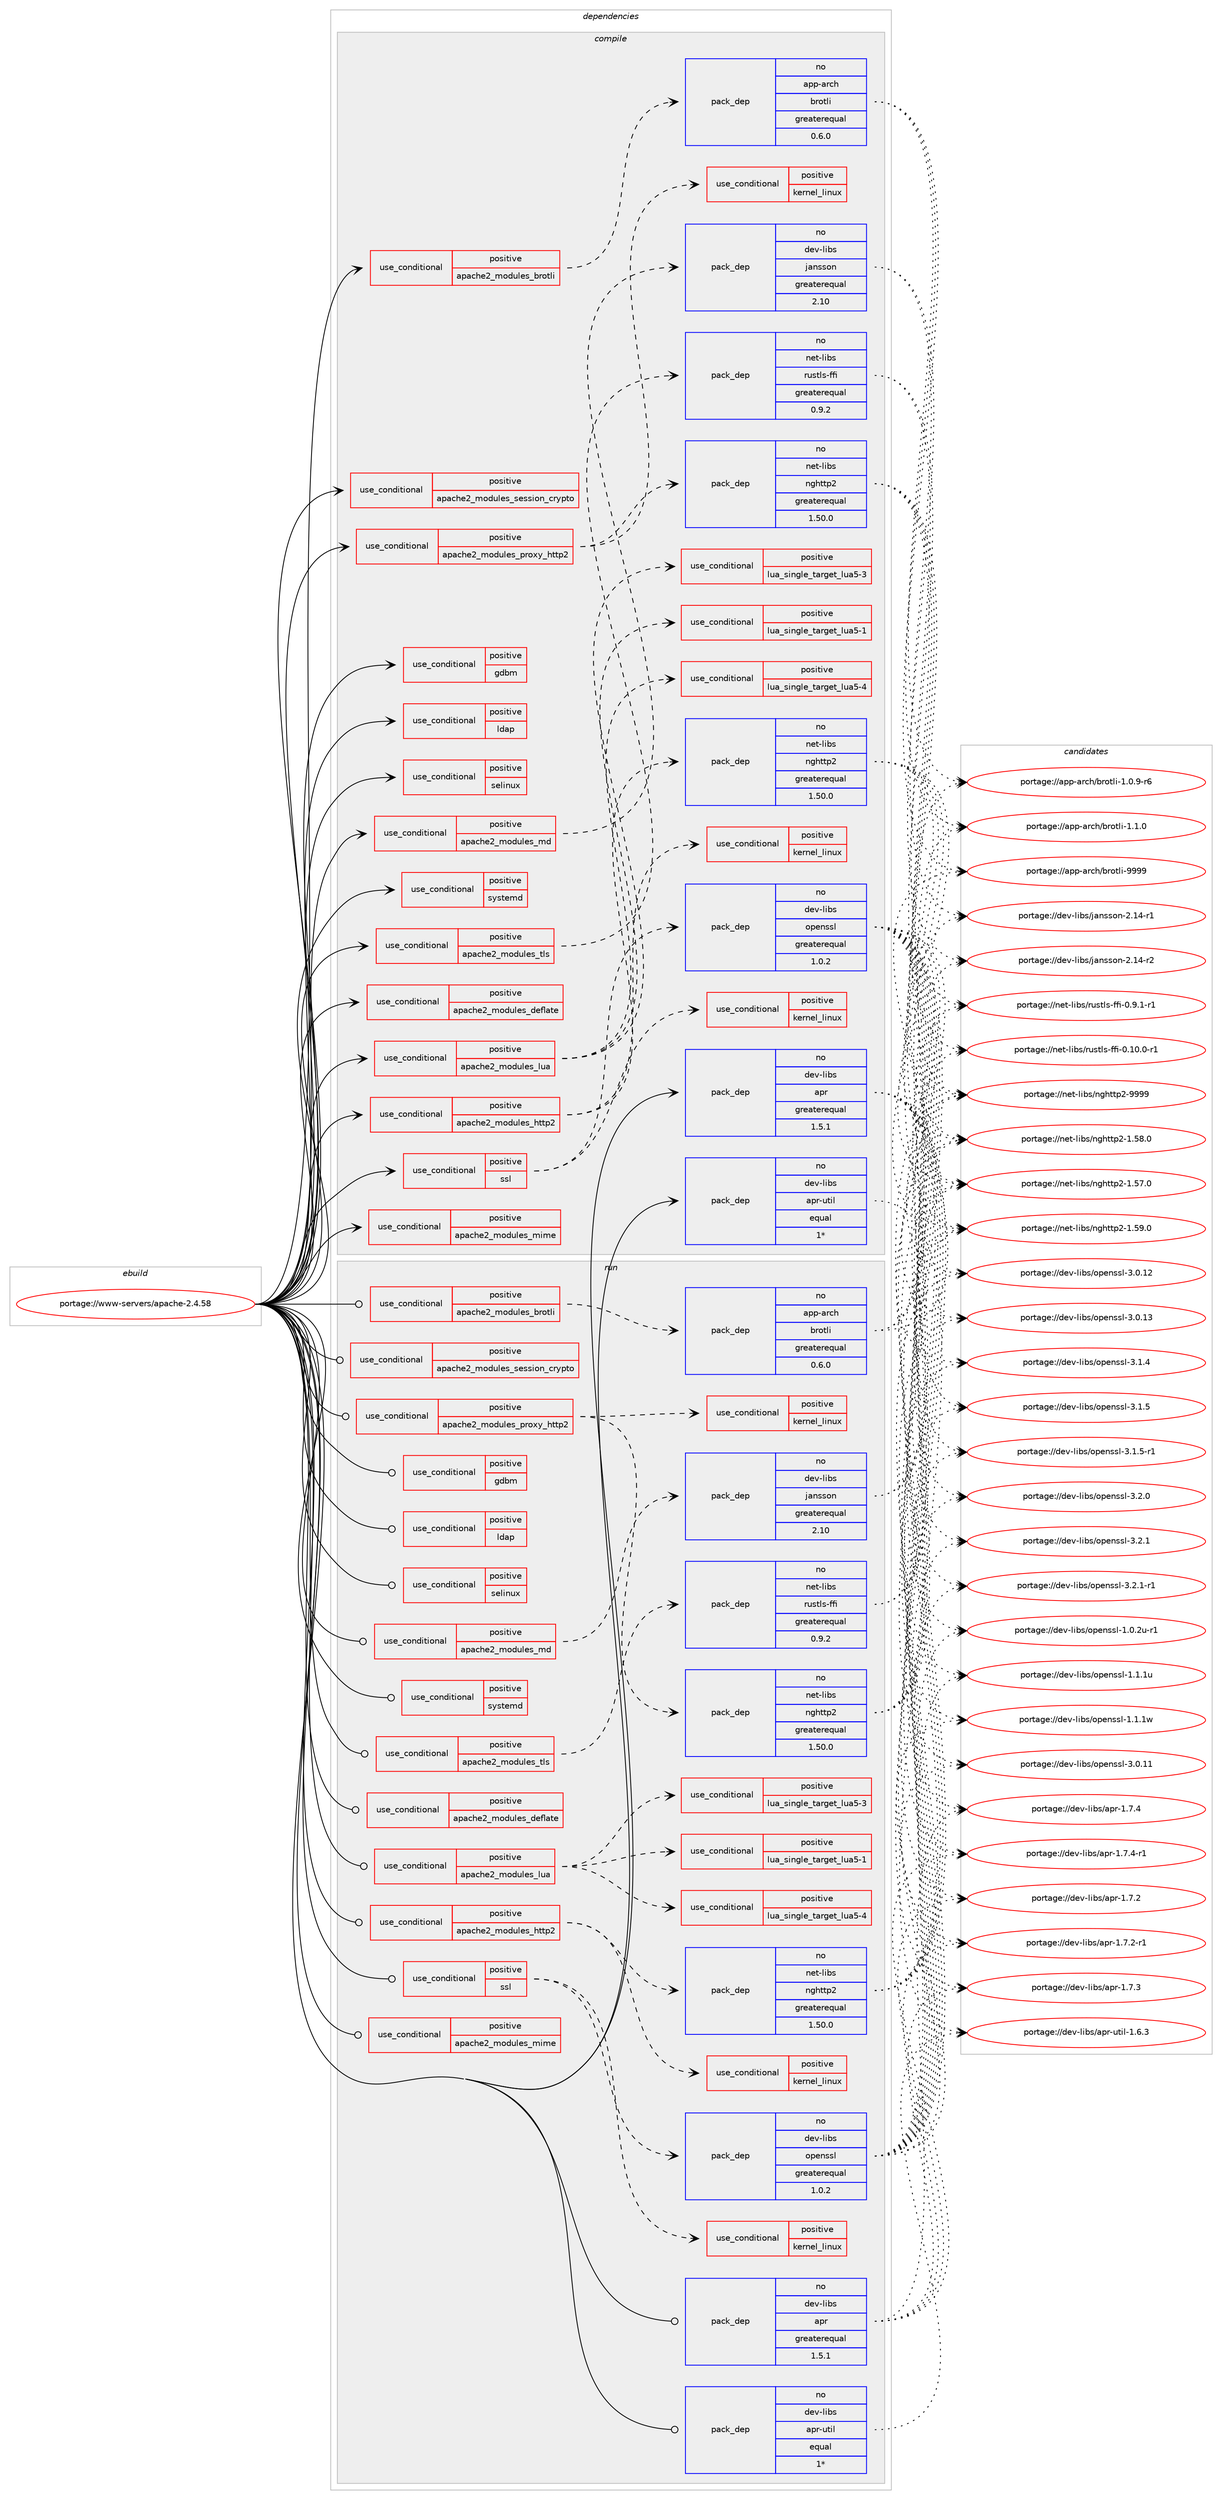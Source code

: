 digraph prolog {

# *************
# Graph options
# *************

newrank=true;
concentrate=true;
compound=true;
graph [rankdir=LR,fontname=Helvetica,fontsize=10,ranksep=1.5];#, ranksep=2.5, nodesep=0.2];
edge  [arrowhead=vee];
node  [fontname=Helvetica,fontsize=10];

# **********
# The ebuild
# **********

subgraph cluster_leftcol {
color=gray;
rank=same;
label=<<i>ebuild</i>>;
id [label="portage://www-servers/apache-2.4.58", color=red, width=4, href="../www-servers/apache-2.4.58.svg"];
}

# ****************
# The dependencies
# ****************

subgraph cluster_midcol {
color=gray;
label=<<i>dependencies</i>>;
subgraph cluster_compile {
fillcolor="#eeeeee";
style=filled;
label=<<i>compile</i>>;
subgraph cond16086 {
dependency24233 [label=<<TABLE BORDER="0" CELLBORDER="1" CELLSPACING="0" CELLPADDING="4"><TR><TD ROWSPAN="3" CELLPADDING="10">use_conditional</TD></TR><TR><TD>positive</TD></TR><TR><TD>apache2_modules_brotli</TD></TR></TABLE>>, shape=none, color=red];
subgraph pack7857 {
dependency24234 [label=<<TABLE BORDER="0" CELLBORDER="1" CELLSPACING="0" CELLPADDING="4" WIDTH="220"><TR><TD ROWSPAN="6" CELLPADDING="30">pack_dep</TD></TR><TR><TD WIDTH="110">no</TD></TR><TR><TD>app-arch</TD></TR><TR><TD>brotli</TD></TR><TR><TD>greaterequal</TD></TR><TR><TD>0.6.0</TD></TR></TABLE>>, shape=none, color=blue];
}
dependency24233:e -> dependency24234:w [weight=20,style="dashed",arrowhead="vee"];
}
id:e -> dependency24233:w [weight=20,style="solid",arrowhead="vee"];
subgraph cond16087 {
dependency24235 [label=<<TABLE BORDER="0" CELLBORDER="1" CELLSPACING="0" CELLPADDING="4"><TR><TD ROWSPAN="3" CELLPADDING="10">use_conditional</TD></TR><TR><TD>positive</TD></TR><TR><TD>apache2_modules_deflate</TD></TR></TABLE>>, shape=none, color=red];
# *** BEGIN UNKNOWN DEPENDENCY TYPE (TODO) ***
# dependency24235 -> package_dependency(portage://www-servers/apache-2.4.58,install,no,sys-libs,zlib,none,[,,],[],[])
# *** END UNKNOWN DEPENDENCY TYPE (TODO) ***

}
id:e -> dependency24235:w [weight=20,style="solid",arrowhead="vee"];
subgraph cond16088 {
dependency24236 [label=<<TABLE BORDER="0" CELLBORDER="1" CELLSPACING="0" CELLPADDING="4"><TR><TD ROWSPAN="3" CELLPADDING="10">use_conditional</TD></TR><TR><TD>positive</TD></TR><TR><TD>apache2_modules_http2</TD></TR></TABLE>>, shape=none, color=red];
subgraph pack7858 {
dependency24237 [label=<<TABLE BORDER="0" CELLBORDER="1" CELLSPACING="0" CELLPADDING="4" WIDTH="220"><TR><TD ROWSPAN="6" CELLPADDING="30">pack_dep</TD></TR><TR><TD WIDTH="110">no</TD></TR><TR><TD>net-libs</TD></TR><TR><TD>nghttp2</TD></TR><TR><TD>greaterequal</TD></TR><TR><TD>1.50.0</TD></TR></TABLE>>, shape=none, color=blue];
}
dependency24236:e -> dependency24237:w [weight=20,style="dashed",arrowhead="vee"];
subgraph cond16089 {
dependency24238 [label=<<TABLE BORDER="0" CELLBORDER="1" CELLSPACING="0" CELLPADDING="4"><TR><TD ROWSPAN="3" CELLPADDING="10">use_conditional</TD></TR><TR><TD>positive</TD></TR><TR><TD>kernel_linux</TD></TR></TABLE>>, shape=none, color=red];
# *** BEGIN UNKNOWN DEPENDENCY TYPE (TODO) ***
# dependency24238 -> package_dependency(portage://www-servers/apache-2.4.58,install,no,sys-apps,util-linux,none,[,,],[],[])
# *** END UNKNOWN DEPENDENCY TYPE (TODO) ***

}
dependency24236:e -> dependency24238:w [weight=20,style="dashed",arrowhead="vee"];
}
id:e -> dependency24236:w [weight=20,style="solid",arrowhead="vee"];
subgraph cond16090 {
dependency24239 [label=<<TABLE BORDER="0" CELLBORDER="1" CELLSPACING="0" CELLPADDING="4"><TR><TD ROWSPAN="3" CELLPADDING="10">use_conditional</TD></TR><TR><TD>positive</TD></TR><TR><TD>apache2_modules_lua</TD></TR></TABLE>>, shape=none, color=red];
subgraph cond16091 {
dependency24240 [label=<<TABLE BORDER="0" CELLBORDER="1" CELLSPACING="0" CELLPADDING="4"><TR><TD ROWSPAN="3" CELLPADDING="10">use_conditional</TD></TR><TR><TD>positive</TD></TR><TR><TD>lua_single_target_lua5-1</TD></TR></TABLE>>, shape=none, color=red];
# *** BEGIN UNKNOWN DEPENDENCY TYPE (TODO) ***
# dependency24240 -> package_dependency(portage://www-servers/apache-2.4.58,install,no,dev-lang,lua,none,[,,],[slot(5.1)],[])
# *** END UNKNOWN DEPENDENCY TYPE (TODO) ***

}
dependency24239:e -> dependency24240:w [weight=20,style="dashed",arrowhead="vee"];
subgraph cond16092 {
dependency24241 [label=<<TABLE BORDER="0" CELLBORDER="1" CELLSPACING="0" CELLPADDING="4"><TR><TD ROWSPAN="3" CELLPADDING="10">use_conditional</TD></TR><TR><TD>positive</TD></TR><TR><TD>lua_single_target_lua5-3</TD></TR></TABLE>>, shape=none, color=red];
# *** BEGIN UNKNOWN DEPENDENCY TYPE (TODO) ***
# dependency24241 -> package_dependency(portage://www-servers/apache-2.4.58,install,no,dev-lang,lua,none,[,,],[slot(5.3)],[])
# *** END UNKNOWN DEPENDENCY TYPE (TODO) ***

}
dependency24239:e -> dependency24241:w [weight=20,style="dashed",arrowhead="vee"];
subgraph cond16093 {
dependency24242 [label=<<TABLE BORDER="0" CELLBORDER="1" CELLSPACING="0" CELLPADDING="4"><TR><TD ROWSPAN="3" CELLPADDING="10">use_conditional</TD></TR><TR><TD>positive</TD></TR><TR><TD>lua_single_target_lua5-4</TD></TR></TABLE>>, shape=none, color=red];
# *** BEGIN UNKNOWN DEPENDENCY TYPE (TODO) ***
# dependency24242 -> package_dependency(portage://www-servers/apache-2.4.58,install,no,dev-lang,lua,none,[,,],[slot(5.4)],[])
# *** END UNKNOWN DEPENDENCY TYPE (TODO) ***

}
dependency24239:e -> dependency24242:w [weight=20,style="dashed",arrowhead="vee"];
}
id:e -> dependency24239:w [weight=20,style="solid",arrowhead="vee"];
subgraph cond16094 {
dependency24243 [label=<<TABLE BORDER="0" CELLBORDER="1" CELLSPACING="0" CELLPADDING="4"><TR><TD ROWSPAN="3" CELLPADDING="10">use_conditional</TD></TR><TR><TD>positive</TD></TR><TR><TD>apache2_modules_md</TD></TR></TABLE>>, shape=none, color=red];
subgraph pack7859 {
dependency24244 [label=<<TABLE BORDER="0" CELLBORDER="1" CELLSPACING="0" CELLPADDING="4" WIDTH="220"><TR><TD ROWSPAN="6" CELLPADDING="30">pack_dep</TD></TR><TR><TD WIDTH="110">no</TD></TR><TR><TD>dev-libs</TD></TR><TR><TD>jansson</TD></TR><TR><TD>greaterequal</TD></TR><TR><TD>2.10</TD></TR></TABLE>>, shape=none, color=blue];
}
dependency24243:e -> dependency24244:w [weight=20,style="dashed",arrowhead="vee"];
}
id:e -> dependency24243:w [weight=20,style="solid",arrowhead="vee"];
subgraph cond16095 {
dependency24245 [label=<<TABLE BORDER="0" CELLBORDER="1" CELLSPACING="0" CELLPADDING="4"><TR><TD ROWSPAN="3" CELLPADDING="10">use_conditional</TD></TR><TR><TD>positive</TD></TR><TR><TD>apache2_modules_mime</TD></TR></TABLE>>, shape=none, color=red];
# *** BEGIN UNKNOWN DEPENDENCY TYPE (TODO) ***
# dependency24245 -> package_dependency(portage://www-servers/apache-2.4.58,install,no,app-misc,mime-types,none,[,,],[],[])
# *** END UNKNOWN DEPENDENCY TYPE (TODO) ***

}
id:e -> dependency24245:w [weight=20,style="solid",arrowhead="vee"];
subgraph cond16096 {
dependency24246 [label=<<TABLE BORDER="0" CELLBORDER="1" CELLSPACING="0" CELLPADDING="4"><TR><TD ROWSPAN="3" CELLPADDING="10">use_conditional</TD></TR><TR><TD>positive</TD></TR><TR><TD>apache2_modules_proxy_http2</TD></TR></TABLE>>, shape=none, color=red];
subgraph pack7860 {
dependency24247 [label=<<TABLE BORDER="0" CELLBORDER="1" CELLSPACING="0" CELLPADDING="4" WIDTH="220"><TR><TD ROWSPAN="6" CELLPADDING="30">pack_dep</TD></TR><TR><TD WIDTH="110">no</TD></TR><TR><TD>net-libs</TD></TR><TR><TD>nghttp2</TD></TR><TR><TD>greaterequal</TD></TR><TR><TD>1.50.0</TD></TR></TABLE>>, shape=none, color=blue];
}
dependency24246:e -> dependency24247:w [weight=20,style="dashed",arrowhead="vee"];
subgraph cond16097 {
dependency24248 [label=<<TABLE BORDER="0" CELLBORDER="1" CELLSPACING="0" CELLPADDING="4"><TR><TD ROWSPAN="3" CELLPADDING="10">use_conditional</TD></TR><TR><TD>positive</TD></TR><TR><TD>kernel_linux</TD></TR></TABLE>>, shape=none, color=red];
# *** BEGIN UNKNOWN DEPENDENCY TYPE (TODO) ***
# dependency24248 -> package_dependency(portage://www-servers/apache-2.4.58,install,no,sys-apps,util-linux,none,[,,],[],[])
# *** END UNKNOWN DEPENDENCY TYPE (TODO) ***

}
dependency24246:e -> dependency24248:w [weight=20,style="dashed",arrowhead="vee"];
}
id:e -> dependency24246:w [weight=20,style="solid",arrowhead="vee"];
subgraph cond16098 {
dependency24249 [label=<<TABLE BORDER="0" CELLBORDER="1" CELLSPACING="0" CELLPADDING="4"><TR><TD ROWSPAN="3" CELLPADDING="10">use_conditional</TD></TR><TR><TD>positive</TD></TR><TR><TD>apache2_modules_session_crypto</TD></TR></TABLE>>, shape=none, color=red];
# *** BEGIN UNKNOWN DEPENDENCY TYPE (TODO) ***
# dependency24249 -> package_dependency(portage://www-servers/apache-2.4.58,install,no,dev-libs,apr-util,none,[,,],[],[use(enable(openssl),none)])
# *** END UNKNOWN DEPENDENCY TYPE (TODO) ***

}
id:e -> dependency24249:w [weight=20,style="solid",arrowhead="vee"];
subgraph cond16099 {
dependency24250 [label=<<TABLE BORDER="0" CELLBORDER="1" CELLSPACING="0" CELLPADDING="4"><TR><TD ROWSPAN="3" CELLPADDING="10">use_conditional</TD></TR><TR><TD>positive</TD></TR><TR><TD>apache2_modules_tls</TD></TR></TABLE>>, shape=none, color=red];
subgraph pack7861 {
dependency24251 [label=<<TABLE BORDER="0" CELLBORDER="1" CELLSPACING="0" CELLPADDING="4" WIDTH="220"><TR><TD ROWSPAN="6" CELLPADDING="30">pack_dep</TD></TR><TR><TD WIDTH="110">no</TD></TR><TR><TD>net-libs</TD></TR><TR><TD>rustls-ffi</TD></TR><TR><TD>greaterequal</TD></TR><TR><TD>0.9.2</TD></TR></TABLE>>, shape=none, color=blue];
}
dependency24250:e -> dependency24251:w [weight=20,style="dashed",arrowhead="vee"];
}
id:e -> dependency24250:w [weight=20,style="solid",arrowhead="vee"];
subgraph cond16100 {
dependency24252 [label=<<TABLE BORDER="0" CELLBORDER="1" CELLSPACING="0" CELLPADDING="4"><TR><TD ROWSPAN="3" CELLPADDING="10">use_conditional</TD></TR><TR><TD>positive</TD></TR><TR><TD>gdbm</TD></TR></TABLE>>, shape=none, color=red];
# *** BEGIN UNKNOWN DEPENDENCY TYPE (TODO) ***
# dependency24252 -> package_dependency(portage://www-servers/apache-2.4.58,install,no,sys-libs,gdbm,none,[,,],any_same_slot,[])
# *** END UNKNOWN DEPENDENCY TYPE (TODO) ***

}
id:e -> dependency24252:w [weight=20,style="solid",arrowhead="vee"];
subgraph cond16101 {
dependency24253 [label=<<TABLE BORDER="0" CELLBORDER="1" CELLSPACING="0" CELLPADDING="4"><TR><TD ROWSPAN="3" CELLPADDING="10">use_conditional</TD></TR><TR><TD>positive</TD></TR><TR><TD>ldap</TD></TR></TABLE>>, shape=none, color=red];
# *** BEGIN UNKNOWN DEPENDENCY TYPE (TODO) ***
# dependency24253 -> package_dependency(portage://www-servers/apache-2.4.58,install,no,net-nds,openldap,none,[,,],any_same_slot,[])
# *** END UNKNOWN DEPENDENCY TYPE (TODO) ***

}
id:e -> dependency24253:w [weight=20,style="solid",arrowhead="vee"];
subgraph cond16102 {
dependency24254 [label=<<TABLE BORDER="0" CELLBORDER="1" CELLSPACING="0" CELLPADDING="4"><TR><TD ROWSPAN="3" CELLPADDING="10">use_conditional</TD></TR><TR><TD>positive</TD></TR><TR><TD>selinux</TD></TR></TABLE>>, shape=none, color=red];
# *** BEGIN UNKNOWN DEPENDENCY TYPE (TODO) ***
# dependency24254 -> package_dependency(portage://www-servers/apache-2.4.58,install,no,sec-policy,selinux-apache,none,[,,],[],[])
# *** END UNKNOWN DEPENDENCY TYPE (TODO) ***

}
id:e -> dependency24254:w [weight=20,style="solid",arrowhead="vee"];
subgraph cond16103 {
dependency24255 [label=<<TABLE BORDER="0" CELLBORDER="1" CELLSPACING="0" CELLPADDING="4"><TR><TD ROWSPAN="3" CELLPADDING="10">use_conditional</TD></TR><TR><TD>positive</TD></TR><TR><TD>ssl</TD></TR></TABLE>>, shape=none, color=red];
subgraph pack7862 {
dependency24256 [label=<<TABLE BORDER="0" CELLBORDER="1" CELLSPACING="0" CELLPADDING="4" WIDTH="220"><TR><TD ROWSPAN="6" CELLPADDING="30">pack_dep</TD></TR><TR><TD WIDTH="110">no</TD></TR><TR><TD>dev-libs</TD></TR><TR><TD>openssl</TD></TR><TR><TD>greaterequal</TD></TR><TR><TD>1.0.2</TD></TR></TABLE>>, shape=none, color=blue];
}
dependency24255:e -> dependency24256:w [weight=20,style="dashed",arrowhead="vee"];
subgraph cond16104 {
dependency24257 [label=<<TABLE BORDER="0" CELLBORDER="1" CELLSPACING="0" CELLPADDING="4"><TR><TD ROWSPAN="3" CELLPADDING="10">use_conditional</TD></TR><TR><TD>positive</TD></TR><TR><TD>kernel_linux</TD></TR></TABLE>>, shape=none, color=red];
# *** BEGIN UNKNOWN DEPENDENCY TYPE (TODO) ***
# dependency24257 -> package_dependency(portage://www-servers/apache-2.4.58,install,no,sys-apps,util-linux,none,[,,],[],[])
# *** END UNKNOWN DEPENDENCY TYPE (TODO) ***

}
dependency24255:e -> dependency24257:w [weight=20,style="dashed",arrowhead="vee"];
}
id:e -> dependency24255:w [weight=20,style="solid",arrowhead="vee"];
subgraph cond16105 {
dependency24258 [label=<<TABLE BORDER="0" CELLBORDER="1" CELLSPACING="0" CELLPADDING="4"><TR><TD ROWSPAN="3" CELLPADDING="10">use_conditional</TD></TR><TR><TD>positive</TD></TR><TR><TD>systemd</TD></TR></TABLE>>, shape=none, color=red];
# *** BEGIN UNKNOWN DEPENDENCY TYPE (TODO) ***
# dependency24258 -> package_dependency(portage://www-servers/apache-2.4.58,install,no,sys-apps,systemd,none,[,,],[],[])
# *** END UNKNOWN DEPENDENCY TYPE (TODO) ***

}
id:e -> dependency24258:w [weight=20,style="solid",arrowhead="vee"];
# *** BEGIN UNKNOWN DEPENDENCY TYPE (TODO) ***
# id -> package_dependency(portage://www-servers/apache-2.4.58,install,no,acct-group,apache,none,[,,],[],[])
# *** END UNKNOWN DEPENDENCY TYPE (TODO) ***

# *** BEGIN UNKNOWN DEPENDENCY TYPE (TODO) ***
# id -> package_dependency(portage://www-servers/apache-2.4.58,install,no,acct-user,apache,none,[,,],[],[])
# *** END UNKNOWN DEPENDENCY TYPE (TODO) ***

# *** BEGIN UNKNOWN DEPENDENCY TYPE (TODO) ***
# id -> package_dependency(portage://www-servers/apache-2.4.58,install,no,dev-lang,perl,none,[,,],[],[])
# *** END UNKNOWN DEPENDENCY TYPE (TODO) ***

subgraph pack7863 {
dependency24259 [label=<<TABLE BORDER="0" CELLBORDER="1" CELLSPACING="0" CELLPADDING="4" WIDTH="220"><TR><TD ROWSPAN="6" CELLPADDING="30">pack_dep</TD></TR><TR><TD WIDTH="110">no</TD></TR><TR><TD>dev-libs</TD></TR><TR><TD>apr</TD></TR><TR><TD>greaterequal</TD></TR><TR><TD>1.5.1</TD></TR></TABLE>>, shape=none, color=blue];
}
id:e -> dependency24259:w [weight=20,style="solid",arrowhead="vee"];
subgraph pack7864 {
dependency24260 [label=<<TABLE BORDER="0" CELLBORDER="1" CELLSPACING="0" CELLPADDING="4" WIDTH="220"><TR><TD ROWSPAN="6" CELLPADDING="30">pack_dep</TD></TR><TR><TD WIDTH="110">no</TD></TR><TR><TD>dev-libs</TD></TR><TR><TD>apr-util</TD></TR><TR><TD>equal</TD></TR><TR><TD>1*</TD></TR></TABLE>>, shape=none, color=blue];
}
id:e -> dependency24260:w [weight=20,style="solid",arrowhead="vee"];
# *** BEGIN UNKNOWN DEPENDENCY TYPE (TODO) ***
# id -> package_dependency(portage://www-servers/apache-2.4.58,install,no,dev-libs,libpcre2,none,[,,],[],[])
# *** END UNKNOWN DEPENDENCY TYPE (TODO) ***

# *** BEGIN UNKNOWN DEPENDENCY TYPE (TODO) ***
# id -> package_dependency(portage://www-servers/apache-2.4.58,install,no,virtual,libcrypt,none,[,,],any_same_slot,[])
# *** END UNKNOWN DEPENDENCY TYPE (TODO) ***

}
subgraph cluster_compileandrun {
fillcolor="#eeeeee";
style=filled;
label=<<i>compile and run</i>>;
}
subgraph cluster_run {
fillcolor="#eeeeee";
style=filled;
label=<<i>run</i>>;
subgraph cond16106 {
dependency24261 [label=<<TABLE BORDER="0" CELLBORDER="1" CELLSPACING="0" CELLPADDING="4"><TR><TD ROWSPAN="3" CELLPADDING="10">use_conditional</TD></TR><TR><TD>positive</TD></TR><TR><TD>apache2_modules_brotli</TD></TR></TABLE>>, shape=none, color=red];
subgraph pack7865 {
dependency24262 [label=<<TABLE BORDER="0" CELLBORDER="1" CELLSPACING="0" CELLPADDING="4" WIDTH="220"><TR><TD ROWSPAN="6" CELLPADDING="30">pack_dep</TD></TR><TR><TD WIDTH="110">no</TD></TR><TR><TD>app-arch</TD></TR><TR><TD>brotli</TD></TR><TR><TD>greaterequal</TD></TR><TR><TD>0.6.0</TD></TR></TABLE>>, shape=none, color=blue];
}
dependency24261:e -> dependency24262:w [weight=20,style="dashed",arrowhead="vee"];
}
id:e -> dependency24261:w [weight=20,style="solid",arrowhead="odot"];
subgraph cond16107 {
dependency24263 [label=<<TABLE BORDER="0" CELLBORDER="1" CELLSPACING="0" CELLPADDING="4"><TR><TD ROWSPAN="3" CELLPADDING="10">use_conditional</TD></TR><TR><TD>positive</TD></TR><TR><TD>apache2_modules_deflate</TD></TR></TABLE>>, shape=none, color=red];
# *** BEGIN UNKNOWN DEPENDENCY TYPE (TODO) ***
# dependency24263 -> package_dependency(portage://www-servers/apache-2.4.58,run,no,sys-libs,zlib,none,[,,],[],[])
# *** END UNKNOWN DEPENDENCY TYPE (TODO) ***

}
id:e -> dependency24263:w [weight=20,style="solid",arrowhead="odot"];
subgraph cond16108 {
dependency24264 [label=<<TABLE BORDER="0" CELLBORDER="1" CELLSPACING="0" CELLPADDING="4"><TR><TD ROWSPAN="3" CELLPADDING="10">use_conditional</TD></TR><TR><TD>positive</TD></TR><TR><TD>apache2_modules_http2</TD></TR></TABLE>>, shape=none, color=red];
subgraph pack7866 {
dependency24265 [label=<<TABLE BORDER="0" CELLBORDER="1" CELLSPACING="0" CELLPADDING="4" WIDTH="220"><TR><TD ROWSPAN="6" CELLPADDING="30">pack_dep</TD></TR><TR><TD WIDTH="110">no</TD></TR><TR><TD>net-libs</TD></TR><TR><TD>nghttp2</TD></TR><TR><TD>greaterequal</TD></TR><TR><TD>1.50.0</TD></TR></TABLE>>, shape=none, color=blue];
}
dependency24264:e -> dependency24265:w [weight=20,style="dashed",arrowhead="vee"];
subgraph cond16109 {
dependency24266 [label=<<TABLE BORDER="0" CELLBORDER="1" CELLSPACING="0" CELLPADDING="4"><TR><TD ROWSPAN="3" CELLPADDING="10">use_conditional</TD></TR><TR><TD>positive</TD></TR><TR><TD>kernel_linux</TD></TR></TABLE>>, shape=none, color=red];
# *** BEGIN UNKNOWN DEPENDENCY TYPE (TODO) ***
# dependency24266 -> package_dependency(portage://www-servers/apache-2.4.58,run,no,sys-apps,util-linux,none,[,,],[],[])
# *** END UNKNOWN DEPENDENCY TYPE (TODO) ***

}
dependency24264:e -> dependency24266:w [weight=20,style="dashed",arrowhead="vee"];
}
id:e -> dependency24264:w [weight=20,style="solid",arrowhead="odot"];
subgraph cond16110 {
dependency24267 [label=<<TABLE BORDER="0" CELLBORDER="1" CELLSPACING="0" CELLPADDING="4"><TR><TD ROWSPAN="3" CELLPADDING="10">use_conditional</TD></TR><TR><TD>positive</TD></TR><TR><TD>apache2_modules_lua</TD></TR></TABLE>>, shape=none, color=red];
subgraph cond16111 {
dependency24268 [label=<<TABLE BORDER="0" CELLBORDER="1" CELLSPACING="0" CELLPADDING="4"><TR><TD ROWSPAN="3" CELLPADDING="10">use_conditional</TD></TR><TR><TD>positive</TD></TR><TR><TD>lua_single_target_lua5-1</TD></TR></TABLE>>, shape=none, color=red];
# *** BEGIN UNKNOWN DEPENDENCY TYPE (TODO) ***
# dependency24268 -> package_dependency(portage://www-servers/apache-2.4.58,run,no,dev-lang,lua,none,[,,],[slot(5.1)],[])
# *** END UNKNOWN DEPENDENCY TYPE (TODO) ***

}
dependency24267:e -> dependency24268:w [weight=20,style="dashed",arrowhead="vee"];
subgraph cond16112 {
dependency24269 [label=<<TABLE BORDER="0" CELLBORDER="1" CELLSPACING="0" CELLPADDING="4"><TR><TD ROWSPAN="3" CELLPADDING="10">use_conditional</TD></TR><TR><TD>positive</TD></TR><TR><TD>lua_single_target_lua5-3</TD></TR></TABLE>>, shape=none, color=red];
# *** BEGIN UNKNOWN DEPENDENCY TYPE (TODO) ***
# dependency24269 -> package_dependency(portage://www-servers/apache-2.4.58,run,no,dev-lang,lua,none,[,,],[slot(5.3)],[])
# *** END UNKNOWN DEPENDENCY TYPE (TODO) ***

}
dependency24267:e -> dependency24269:w [weight=20,style="dashed",arrowhead="vee"];
subgraph cond16113 {
dependency24270 [label=<<TABLE BORDER="0" CELLBORDER="1" CELLSPACING="0" CELLPADDING="4"><TR><TD ROWSPAN="3" CELLPADDING="10">use_conditional</TD></TR><TR><TD>positive</TD></TR><TR><TD>lua_single_target_lua5-4</TD></TR></TABLE>>, shape=none, color=red];
# *** BEGIN UNKNOWN DEPENDENCY TYPE (TODO) ***
# dependency24270 -> package_dependency(portage://www-servers/apache-2.4.58,run,no,dev-lang,lua,none,[,,],[slot(5.4)],[])
# *** END UNKNOWN DEPENDENCY TYPE (TODO) ***

}
dependency24267:e -> dependency24270:w [weight=20,style="dashed",arrowhead="vee"];
}
id:e -> dependency24267:w [weight=20,style="solid",arrowhead="odot"];
subgraph cond16114 {
dependency24271 [label=<<TABLE BORDER="0" CELLBORDER="1" CELLSPACING="0" CELLPADDING="4"><TR><TD ROWSPAN="3" CELLPADDING="10">use_conditional</TD></TR><TR><TD>positive</TD></TR><TR><TD>apache2_modules_md</TD></TR></TABLE>>, shape=none, color=red];
subgraph pack7867 {
dependency24272 [label=<<TABLE BORDER="0" CELLBORDER="1" CELLSPACING="0" CELLPADDING="4" WIDTH="220"><TR><TD ROWSPAN="6" CELLPADDING="30">pack_dep</TD></TR><TR><TD WIDTH="110">no</TD></TR><TR><TD>dev-libs</TD></TR><TR><TD>jansson</TD></TR><TR><TD>greaterequal</TD></TR><TR><TD>2.10</TD></TR></TABLE>>, shape=none, color=blue];
}
dependency24271:e -> dependency24272:w [weight=20,style="dashed",arrowhead="vee"];
}
id:e -> dependency24271:w [weight=20,style="solid",arrowhead="odot"];
subgraph cond16115 {
dependency24273 [label=<<TABLE BORDER="0" CELLBORDER="1" CELLSPACING="0" CELLPADDING="4"><TR><TD ROWSPAN="3" CELLPADDING="10">use_conditional</TD></TR><TR><TD>positive</TD></TR><TR><TD>apache2_modules_mime</TD></TR></TABLE>>, shape=none, color=red];
# *** BEGIN UNKNOWN DEPENDENCY TYPE (TODO) ***
# dependency24273 -> package_dependency(portage://www-servers/apache-2.4.58,run,no,app-misc,mime-types,none,[,,],[],[])
# *** END UNKNOWN DEPENDENCY TYPE (TODO) ***

}
id:e -> dependency24273:w [weight=20,style="solid",arrowhead="odot"];
subgraph cond16116 {
dependency24274 [label=<<TABLE BORDER="0" CELLBORDER="1" CELLSPACING="0" CELLPADDING="4"><TR><TD ROWSPAN="3" CELLPADDING="10">use_conditional</TD></TR><TR><TD>positive</TD></TR><TR><TD>apache2_modules_proxy_http2</TD></TR></TABLE>>, shape=none, color=red];
subgraph pack7868 {
dependency24275 [label=<<TABLE BORDER="0" CELLBORDER="1" CELLSPACING="0" CELLPADDING="4" WIDTH="220"><TR><TD ROWSPAN="6" CELLPADDING="30">pack_dep</TD></TR><TR><TD WIDTH="110">no</TD></TR><TR><TD>net-libs</TD></TR><TR><TD>nghttp2</TD></TR><TR><TD>greaterequal</TD></TR><TR><TD>1.50.0</TD></TR></TABLE>>, shape=none, color=blue];
}
dependency24274:e -> dependency24275:w [weight=20,style="dashed",arrowhead="vee"];
subgraph cond16117 {
dependency24276 [label=<<TABLE BORDER="0" CELLBORDER="1" CELLSPACING="0" CELLPADDING="4"><TR><TD ROWSPAN="3" CELLPADDING="10">use_conditional</TD></TR><TR><TD>positive</TD></TR><TR><TD>kernel_linux</TD></TR></TABLE>>, shape=none, color=red];
# *** BEGIN UNKNOWN DEPENDENCY TYPE (TODO) ***
# dependency24276 -> package_dependency(portage://www-servers/apache-2.4.58,run,no,sys-apps,util-linux,none,[,,],[],[])
# *** END UNKNOWN DEPENDENCY TYPE (TODO) ***

}
dependency24274:e -> dependency24276:w [weight=20,style="dashed",arrowhead="vee"];
}
id:e -> dependency24274:w [weight=20,style="solid",arrowhead="odot"];
subgraph cond16118 {
dependency24277 [label=<<TABLE BORDER="0" CELLBORDER="1" CELLSPACING="0" CELLPADDING="4"><TR><TD ROWSPAN="3" CELLPADDING="10">use_conditional</TD></TR><TR><TD>positive</TD></TR><TR><TD>apache2_modules_session_crypto</TD></TR></TABLE>>, shape=none, color=red];
# *** BEGIN UNKNOWN DEPENDENCY TYPE (TODO) ***
# dependency24277 -> package_dependency(portage://www-servers/apache-2.4.58,run,no,dev-libs,apr-util,none,[,,],[],[use(enable(openssl),none)])
# *** END UNKNOWN DEPENDENCY TYPE (TODO) ***

}
id:e -> dependency24277:w [weight=20,style="solid",arrowhead="odot"];
subgraph cond16119 {
dependency24278 [label=<<TABLE BORDER="0" CELLBORDER="1" CELLSPACING="0" CELLPADDING="4"><TR><TD ROWSPAN="3" CELLPADDING="10">use_conditional</TD></TR><TR><TD>positive</TD></TR><TR><TD>apache2_modules_tls</TD></TR></TABLE>>, shape=none, color=red];
subgraph pack7869 {
dependency24279 [label=<<TABLE BORDER="0" CELLBORDER="1" CELLSPACING="0" CELLPADDING="4" WIDTH="220"><TR><TD ROWSPAN="6" CELLPADDING="30">pack_dep</TD></TR><TR><TD WIDTH="110">no</TD></TR><TR><TD>net-libs</TD></TR><TR><TD>rustls-ffi</TD></TR><TR><TD>greaterequal</TD></TR><TR><TD>0.9.2</TD></TR></TABLE>>, shape=none, color=blue];
}
dependency24278:e -> dependency24279:w [weight=20,style="dashed",arrowhead="vee"];
}
id:e -> dependency24278:w [weight=20,style="solid",arrowhead="odot"];
subgraph cond16120 {
dependency24280 [label=<<TABLE BORDER="0" CELLBORDER="1" CELLSPACING="0" CELLPADDING="4"><TR><TD ROWSPAN="3" CELLPADDING="10">use_conditional</TD></TR><TR><TD>positive</TD></TR><TR><TD>gdbm</TD></TR></TABLE>>, shape=none, color=red];
# *** BEGIN UNKNOWN DEPENDENCY TYPE (TODO) ***
# dependency24280 -> package_dependency(portage://www-servers/apache-2.4.58,run,no,sys-libs,gdbm,none,[,,],any_same_slot,[])
# *** END UNKNOWN DEPENDENCY TYPE (TODO) ***

}
id:e -> dependency24280:w [weight=20,style="solid",arrowhead="odot"];
subgraph cond16121 {
dependency24281 [label=<<TABLE BORDER="0" CELLBORDER="1" CELLSPACING="0" CELLPADDING="4"><TR><TD ROWSPAN="3" CELLPADDING="10">use_conditional</TD></TR><TR><TD>positive</TD></TR><TR><TD>ldap</TD></TR></TABLE>>, shape=none, color=red];
# *** BEGIN UNKNOWN DEPENDENCY TYPE (TODO) ***
# dependency24281 -> package_dependency(portage://www-servers/apache-2.4.58,run,no,net-nds,openldap,none,[,,],any_same_slot,[])
# *** END UNKNOWN DEPENDENCY TYPE (TODO) ***

}
id:e -> dependency24281:w [weight=20,style="solid",arrowhead="odot"];
subgraph cond16122 {
dependency24282 [label=<<TABLE BORDER="0" CELLBORDER="1" CELLSPACING="0" CELLPADDING="4"><TR><TD ROWSPAN="3" CELLPADDING="10">use_conditional</TD></TR><TR><TD>positive</TD></TR><TR><TD>selinux</TD></TR></TABLE>>, shape=none, color=red];
# *** BEGIN UNKNOWN DEPENDENCY TYPE (TODO) ***
# dependency24282 -> package_dependency(portage://www-servers/apache-2.4.58,run,no,sec-policy,selinux-apache,none,[,,],[],[])
# *** END UNKNOWN DEPENDENCY TYPE (TODO) ***

}
id:e -> dependency24282:w [weight=20,style="solid",arrowhead="odot"];
subgraph cond16123 {
dependency24283 [label=<<TABLE BORDER="0" CELLBORDER="1" CELLSPACING="0" CELLPADDING="4"><TR><TD ROWSPAN="3" CELLPADDING="10">use_conditional</TD></TR><TR><TD>positive</TD></TR><TR><TD>ssl</TD></TR></TABLE>>, shape=none, color=red];
subgraph pack7870 {
dependency24284 [label=<<TABLE BORDER="0" CELLBORDER="1" CELLSPACING="0" CELLPADDING="4" WIDTH="220"><TR><TD ROWSPAN="6" CELLPADDING="30">pack_dep</TD></TR><TR><TD WIDTH="110">no</TD></TR><TR><TD>dev-libs</TD></TR><TR><TD>openssl</TD></TR><TR><TD>greaterequal</TD></TR><TR><TD>1.0.2</TD></TR></TABLE>>, shape=none, color=blue];
}
dependency24283:e -> dependency24284:w [weight=20,style="dashed",arrowhead="vee"];
subgraph cond16124 {
dependency24285 [label=<<TABLE BORDER="0" CELLBORDER="1" CELLSPACING="0" CELLPADDING="4"><TR><TD ROWSPAN="3" CELLPADDING="10">use_conditional</TD></TR><TR><TD>positive</TD></TR><TR><TD>kernel_linux</TD></TR></TABLE>>, shape=none, color=red];
# *** BEGIN UNKNOWN DEPENDENCY TYPE (TODO) ***
# dependency24285 -> package_dependency(portage://www-servers/apache-2.4.58,run,no,sys-apps,util-linux,none,[,,],[],[])
# *** END UNKNOWN DEPENDENCY TYPE (TODO) ***

}
dependency24283:e -> dependency24285:w [weight=20,style="dashed",arrowhead="vee"];
}
id:e -> dependency24283:w [weight=20,style="solid",arrowhead="odot"];
subgraph cond16125 {
dependency24286 [label=<<TABLE BORDER="0" CELLBORDER="1" CELLSPACING="0" CELLPADDING="4"><TR><TD ROWSPAN="3" CELLPADDING="10">use_conditional</TD></TR><TR><TD>positive</TD></TR><TR><TD>systemd</TD></TR></TABLE>>, shape=none, color=red];
# *** BEGIN UNKNOWN DEPENDENCY TYPE (TODO) ***
# dependency24286 -> package_dependency(portage://www-servers/apache-2.4.58,run,no,sys-apps,systemd,none,[,,],[],[])
# *** END UNKNOWN DEPENDENCY TYPE (TODO) ***

}
id:e -> dependency24286:w [weight=20,style="solid",arrowhead="odot"];
# *** BEGIN UNKNOWN DEPENDENCY TYPE (TODO) ***
# id -> package_dependency(portage://www-servers/apache-2.4.58,run,no,acct-group,apache,none,[,,],[],[])
# *** END UNKNOWN DEPENDENCY TYPE (TODO) ***

# *** BEGIN UNKNOWN DEPENDENCY TYPE (TODO) ***
# id -> package_dependency(portage://www-servers/apache-2.4.58,run,no,acct-user,apache,none,[,,],[],[])
# *** END UNKNOWN DEPENDENCY TYPE (TODO) ***

# *** BEGIN UNKNOWN DEPENDENCY TYPE (TODO) ***
# id -> package_dependency(portage://www-servers/apache-2.4.58,run,no,dev-lang,perl,none,[,,],[],[])
# *** END UNKNOWN DEPENDENCY TYPE (TODO) ***

subgraph pack7871 {
dependency24287 [label=<<TABLE BORDER="0" CELLBORDER="1" CELLSPACING="0" CELLPADDING="4" WIDTH="220"><TR><TD ROWSPAN="6" CELLPADDING="30">pack_dep</TD></TR><TR><TD WIDTH="110">no</TD></TR><TR><TD>dev-libs</TD></TR><TR><TD>apr</TD></TR><TR><TD>greaterequal</TD></TR><TR><TD>1.5.1</TD></TR></TABLE>>, shape=none, color=blue];
}
id:e -> dependency24287:w [weight=20,style="solid",arrowhead="odot"];
subgraph pack7872 {
dependency24288 [label=<<TABLE BORDER="0" CELLBORDER="1" CELLSPACING="0" CELLPADDING="4" WIDTH="220"><TR><TD ROWSPAN="6" CELLPADDING="30">pack_dep</TD></TR><TR><TD WIDTH="110">no</TD></TR><TR><TD>dev-libs</TD></TR><TR><TD>apr-util</TD></TR><TR><TD>equal</TD></TR><TR><TD>1*</TD></TR></TABLE>>, shape=none, color=blue];
}
id:e -> dependency24288:w [weight=20,style="solid",arrowhead="odot"];
# *** BEGIN UNKNOWN DEPENDENCY TYPE (TODO) ***
# id -> package_dependency(portage://www-servers/apache-2.4.58,run,no,dev-libs,libpcre2,none,[,,],[],[])
# *** END UNKNOWN DEPENDENCY TYPE (TODO) ***

# *** BEGIN UNKNOWN DEPENDENCY TYPE (TODO) ***
# id -> package_dependency(portage://www-servers/apache-2.4.58,run,no,virtual,libcrypt,none,[,,],any_same_slot,[])
# *** END UNKNOWN DEPENDENCY TYPE (TODO) ***

# *** BEGIN UNKNOWN DEPENDENCY TYPE (TODO) ***
# id -> package_dependency(portage://www-servers/apache-2.4.58,run,no,virtual,tmpfiles,none,[,,],[],[])
# *** END UNKNOWN DEPENDENCY TYPE (TODO) ***

}
}

# **************
# The candidates
# **************

subgraph cluster_choices {
rank=same;
color=gray;
label=<<i>candidates</i>>;

subgraph choice7857 {
color=black;
nodesep=1;
choice9711211245971149910447981141111161081054549464846574511454 [label="portage://app-arch/brotli-1.0.9-r6", color=red, width=4,href="../app-arch/brotli-1.0.9-r6.svg"];
choice971121124597114991044798114111116108105454946494648 [label="portage://app-arch/brotli-1.1.0", color=red, width=4,href="../app-arch/brotli-1.1.0.svg"];
choice9711211245971149910447981141111161081054557575757 [label="portage://app-arch/brotli-9999", color=red, width=4,href="../app-arch/brotli-9999.svg"];
dependency24234:e -> choice9711211245971149910447981141111161081054549464846574511454:w [style=dotted,weight="100"];
dependency24234:e -> choice971121124597114991044798114111116108105454946494648:w [style=dotted,weight="100"];
dependency24234:e -> choice9711211245971149910447981141111161081054557575757:w [style=dotted,weight="100"];
}
subgraph choice7858 {
color=black;
nodesep=1;
choice1101011164510810598115471101031041161161125045494653554648 [label="portage://net-libs/nghttp2-1.57.0", color=red, width=4,href="../net-libs/nghttp2-1.57.0.svg"];
choice1101011164510810598115471101031041161161125045494653564648 [label="portage://net-libs/nghttp2-1.58.0", color=red, width=4,href="../net-libs/nghttp2-1.58.0.svg"];
choice1101011164510810598115471101031041161161125045494653574648 [label="portage://net-libs/nghttp2-1.59.0", color=red, width=4,href="../net-libs/nghttp2-1.59.0.svg"];
choice110101116451081059811547110103104116116112504557575757 [label="portage://net-libs/nghttp2-9999", color=red, width=4,href="../net-libs/nghttp2-9999.svg"];
dependency24237:e -> choice1101011164510810598115471101031041161161125045494653554648:w [style=dotted,weight="100"];
dependency24237:e -> choice1101011164510810598115471101031041161161125045494653564648:w [style=dotted,weight="100"];
dependency24237:e -> choice1101011164510810598115471101031041161161125045494653574648:w [style=dotted,weight="100"];
dependency24237:e -> choice110101116451081059811547110103104116116112504557575757:w [style=dotted,weight="100"];
}
subgraph choice7859 {
color=black;
nodesep=1;
choice1001011184510810598115471069711011511511111045504649524511449 [label="portage://dev-libs/jansson-2.14-r1", color=red, width=4,href="../dev-libs/jansson-2.14-r1.svg"];
choice1001011184510810598115471069711011511511111045504649524511450 [label="portage://dev-libs/jansson-2.14-r2", color=red, width=4,href="../dev-libs/jansson-2.14-r2.svg"];
dependency24244:e -> choice1001011184510810598115471069711011511511111045504649524511449:w [style=dotted,weight="100"];
dependency24244:e -> choice1001011184510810598115471069711011511511111045504649524511450:w [style=dotted,weight="100"];
}
subgraph choice7860 {
color=black;
nodesep=1;
choice1101011164510810598115471101031041161161125045494653554648 [label="portage://net-libs/nghttp2-1.57.0", color=red, width=4,href="../net-libs/nghttp2-1.57.0.svg"];
choice1101011164510810598115471101031041161161125045494653564648 [label="portage://net-libs/nghttp2-1.58.0", color=red, width=4,href="../net-libs/nghttp2-1.58.0.svg"];
choice1101011164510810598115471101031041161161125045494653574648 [label="portage://net-libs/nghttp2-1.59.0", color=red, width=4,href="../net-libs/nghttp2-1.59.0.svg"];
choice110101116451081059811547110103104116116112504557575757 [label="portage://net-libs/nghttp2-9999", color=red, width=4,href="../net-libs/nghttp2-9999.svg"];
dependency24247:e -> choice1101011164510810598115471101031041161161125045494653554648:w [style=dotted,weight="100"];
dependency24247:e -> choice1101011164510810598115471101031041161161125045494653564648:w [style=dotted,weight="100"];
dependency24247:e -> choice1101011164510810598115471101031041161161125045494653574648:w [style=dotted,weight="100"];
dependency24247:e -> choice110101116451081059811547110103104116116112504557575757:w [style=dotted,weight="100"];
}
subgraph choice7861 {
color=black;
nodesep=1;
choice11010111645108105981154711411711511610811545102102105454846494846484511449 [label="portage://net-libs/rustls-ffi-0.10.0-r1", color=red, width=4,href="../net-libs/rustls-ffi-0.10.0-r1.svg"];
choice110101116451081059811547114117115116108115451021021054548465746494511449 [label="portage://net-libs/rustls-ffi-0.9.1-r1", color=red, width=4,href="../net-libs/rustls-ffi-0.9.1-r1.svg"];
dependency24251:e -> choice11010111645108105981154711411711511610811545102102105454846494846484511449:w [style=dotted,weight="100"];
dependency24251:e -> choice110101116451081059811547114117115116108115451021021054548465746494511449:w [style=dotted,weight="100"];
}
subgraph choice7862 {
color=black;
nodesep=1;
choice1001011184510810598115471111121011101151151084549464846501174511449 [label="portage://dev-libs/openssl-1.0.2u-r1", color=red, width=4,href="../dev-libs/openssl-1.0.2u-r1.svg"];
choice100101118451081059811547111112101110115115108454946494649117 [label="portage://dev-libs/openssl-1.1.1u", color=red, width=4,href="../dev-libs/openssl-1.1.1u.svg"];
choice100101118451081059811547111112101110115115108454946494649119 [label="portage://dev-libs/openssl-1.1.1w", color=red, width=4,href="../dev-libs/openssl-1.1.1w.svg"];
choice10010111845108105981154711111210111011511510845514648464949 [label="portage://dev-libs/openssl-3.0.11", color=red, width=4,href="../dev-libs/openssl-3.0.11.svg"];
choice10010111845108105981154711111210111011511510845514648464950 [label="portage://dev-libs/openssl-3.0.12", color=red, width=4,href="../dev-libs/openssl-3.0.12.svg"];
choice10010111845108105981154711111210111011511510845514648464951 [label="portage://dev-libs/openssl-3.0.13", color=red, width=4,href="../dev-libs/openssl-3.0.13.svg"];
choice100101118451081059811547111112101110115115108455146494652 [label="portage://dev-libs/openssl-3.1.4", color=red, width=4,href="../dev-libs/openssl-3.1.4.svg"];
choice100101118451081059811547111112101110115115108455146494653 [label="portage://dev-libs/openssl-3.1.5", color=red, width=4,href="../dev-libs/openssl-3.1.5.svg"];
choice1001011184510810598115471111121011101151151084551464946534511449 [label="portage://dev-libs/openssl-3.1.5-r1", color=red, width=4,href="../dev-libs/openssl-3.1.5-r1.svg"];
choice100101118451081059811547111112101110115115108455146504648 [label="portage://dev-libs/openssl-3.2.0", color=red, width=4,href="../dev-libs/openssl-3.2.0.svg"];
choice100101118451081059811547111112101110115115108455146504649 [label="portage://dev-libs/openssl-3.2.1", color=red, width=4,href="../dev-libs/openssl-3.2.1.svg"];
choice1001011184510810598115471111121011101151151084551465046494511449 [label="portage://dev-libs/openssl-3.2.1-r1", color=red, width=4,href="../dev-libs/openssl-3.2.1-r1.svg"];
dependency24256:e -> choice1001011184510810598115471111121011101151151084549464846501174511449:w [style=dotted,weight="100"];
dependency24256:e -> choice100101118451081059811547111112101110115115108454946494649117:w [style=dotted,weight="100"];
dependency24256:e -> choice100101118451081059811547111112101110115115108454946494649119:w [style=dotted,weight="100"];
dependency24256:e -> choice10010111845108105981154711111210111011511510845514648464949:w [style=dotted,weight="100"];
dependency24256:e -> choice10010111845108105981154711111210111011511510845514648464950:w [style=dotted,weight="100"];
dependency24256:e -> choice10010111845108105981154711111210111011511510845514648464951:w [style=dotted,weight="100"];
dependency24256:e -> choice100101118451081059811547111112101110115115108455146494652:w [style=dotted,weight="100"];
dependency24256:e -> choice100101118451081059811547111112101110115115108455146494653:w [style=dotted,weight="100"];
dependency24256:e -> choice1001011184510810598115471111121011101151151084551464946534511449:w [style=dotted,weight="100"];
dependency24256:e -> choice100101118451081059811547111112101110115115108455146504648:w [style=dotted,weight="100"];
dependency24256:e -> choice100101118451081059811547111112101110115115108455146504649:w [style=dotted,weight="100"];
dependency24256:e -> choice1001011184510810598115471111121011101151151084551465046494511449:w [style=dotted,weight="100"];
}
subgraph choice7863 {
color=black;
nodesep=1;
choice10010111845108105981154797112114454946554650 [label="portage://dev-libs/apr-1.7.2", color=red, width=4,href="../dev-libs/apr-1.7.2.svg"];
choice100101118451081059811547971121144549465546504511449 [label="portage://dev-libs/apr-1.7.2-r1", color=red, width=4,href="../dev-libs/apr-1.7.2-r1.svg"];
choice10010111845108105981154797112114454946554651 [label="portage://dev-libs/apr-1.7.3", color=red, width=4,href="../dev-libs/apr-1.7.3.svg"];
choice10010111845108105981154797112114454946554652 [label="portage://dev-libs/apr-1.7.4", color=red, width=4,href="../dev-libs/apr-1.7.4.svg"];
choice100101118451081059811547971121144549465546524511449 [label="portage://dev-libs/apr-1.7.4-r1", color=red, width=4,href="../dev-libs/apr-1.7.4-r1.svg"];
dependency24259:e -> choice10010111845108105981154797112114454946554650:w [style=dotted,weight="100"];
dependency24259:e -> choice100101118451081059811547971121144549465546504511449:w [style=dotted,weight="100"];
dependency24259:e -> choice10010111845108105981154797112114454946554651:w [style=dotted,weight="100"];
dependency24259:e -> choice10010111845108105981154797112114454946554652:w [style=dotted,weight="100"];
dependency24259:e -> choice100101118451081059811547971121144549465546524511449:w [style=dotted,weight="100"];
}
subgraph choice7864 {
color=black;
nodesep=1;
choice1001011184510810598115479711211445117116105108454946544651 [label="portage://dev-libs/apr-util-1.6.3", color=red, width=4,href="../dev-libs/apr-util-1.6.3.svg"];
dependency24260:e -> choice1001011184510810598115479711211445117116105108454946544651:w [style=dotted,weight="100"];
}
subgraph choice7865 {
color=black;
nodesep=1;
choice9711211245971149910447981141111161081054549464846574511454 [label="portage://app-arch/brotli-1.0.9-r6", color=red, width=4,href="../app-arch/brotli-1.0.9-r6.svg"];
choice971121124597114991044798114111116108105454946494648 [label="portage://app-arch/brotli-1.1.0", color=red, width=4,href="../app-arch/brotli-1.1.0.svg"];
choice9711211245971149910447981141111161081054557575757 [label="portage://app-arch/brotli-9999", color=red, width=4,href="../app-arch/brotli-9999.svg"];
dependency24262:e -> choice9711211245971149910447981141111161081054549464846574511454:w [style=dotted,weight="100"];
dependency24262:e -> choice971121124597114991044798114111116108105454946494648:w [style=dotted,weight="100"];
dependency24262:e -> choice9711211245971149910447981141111161081054557575757:w [style=dotted,weight="100"];
}
subgraph choice7866 {
color=black;
nodesep=1;
choice1101011164510810598115471101031041161161125045494653554648 [label="portage://net-libs/nghttp2-1.57.0", color=red, width=4,href="../net-libs/nghttp2-1.57.0.svg"];
choice1101011164510810598115471101031041161161125045494653564648 [label="portage://net-libs/nghttp2-1.58.0", color=red, width=4,href="../net-libs/nghttp2-1.58.0.svg"];
choice1101011164510810598115471101031041161161125045494653574648 [label="portage://net-libs/nghttp2-1.59.0", color=red, width=4,href="../net-libs/nghttp2-1.59.0.svg"];
choice110101116451081059811547110103104116116112504557575757 [label="portage://net-libs/nghttp2-9999", color=red, width=4,href="../net-libs/nghttp2-9999.svg"];
dependency24265:e -> choice1101011164510810598115471101031041161161125045494653554648:w [style=dotted,weight="100"];
dependency24265:e -> choice1101011164510810598115471101031041161161125045494653564648:w [style=dotted,weight="100"];
dependency24265:e -> choice1101011164510810598115471101031041161161125045494653574648:w [style=dotted,weight="100"];
dependency24265:e -> choice110101116451081059811547110103104116116112504557575757:w [style=dotted,weight="100"];
}
subgraph choice7867 {
color=black;
nodesep=1;
choice1001011184510810598115471069711011511511111045504649524511449 [label="portage://dev-libs/jansson-2.14-r1", color=red, width=4,href="../dev-libs/jansson-2.14-r1.svg"];
choice1001011184510810598115471069711011511511111045504649524511450 [label="portage://dev-libs/jansson-2.14-r2", color=red, width=4,href="../dev-libs/jansson-2.14-r2.svg"];
dependency24272:e -> choice1001011184510810598115471069711011511511111045504649524511449:w [style=dotted,weight="100"];
dependency24272:e -> choice1001011184510810598115471069711011511511111045504649524511450:w [style=dotted,weight="100"];
}
subgraph choice7868 {
color=black;
nodesep=1;
choice1101011164510810598115471101031041161161125045494653554648 [label="portage://net-libs/nghttp2-1.57.0", color=red, width=4,href="../net-libs/nghttp2-1.57.0.svg"];
choice1101011164510810598115471101031041161161125045494653564648 [label="portage://net-libs/nghttp2-1.58.0", color=red, width=4,href="../net-libs/nghttp2-1.58.0.svg"];
choice1101011164510810598115471101031041161161125045494653574648 [label="portage://net-libs/nghttp2-1.59.0", color=red, width=4,href="../net-libs/nghttp2-1.59.0.svg"];
choice110101116451081059811547110103104116116112504557575757 [label="portage://net-libs/nghttp2-9999", color=red, width=4,href="../net-libs/nghttp2-9999.svg"];
dependency24275:e -> choice1101011164510810598115471101031041161161125045494653554648:w [style=dotted,weight="100"];
dependency24275:e -> choice1101011164510810598115471101031041161161125045494653564648:w [style=dotted,weight="100"];
dependency24275:e -> choice1101011164510810598115471101031041161161125045494653574648:w [style=dotted,weight="100"];
dependency24275:e -> choice110101116451081059811547110103104116116112504557575757:w [style=dotted,weight="100"];
}
subgraph choice7869 {
color=black;
nodesep=1;
choice11010111645108105981154711411711511610811545102102105454846494846484511449 [label="portage://net-libs/rustls-ffi-0.10.0-r1", color=red, width=4,href="../net-libs/rustls-ffi-0.10.0-r1.svg"];
choice110101116451081059811547114117115116108115451021021054548465746494511449 [label="portage://net-libs/rustls-ffi-0.9.1-r1", color=red, width=4,href="../net-libs/rustls-ffi-0.9.1-r1.svg"];
dependency24279:e -> choice11010111645108105981154711411711511610811545102102105454846494846484511449:w [style=dotted,weight="100"];
dependency24279:e -> choice110101116451081059811547114117115116108115451021021054548465746494511449:w [style=dotted,weight="100"];
}
subgraph choice7870 {
color=black;
nodesep=1;
choice1001011184510810598115471111121011101151151084549464846501174511449 [label="portage://dev-libs/openssl-1.0.2u-r1", color=red, width=4,href="../dev-libs/openssl-1.0.2u-r1.svg"];
choice100101118451081059811547111112101110115115108454946494649117 [label="portage://dev-libs/openssl-1.1.1u", color=red, width=4,href="../dev-libs/openssl-1.1.1u.svg"];
choice100101118451081059811547111112101110115115108454946494649119 [label="portage://dev-libs/openssl-1.1.1w", color=red, width=4,href="../dev-libs/openssl-1.1.1w.svg"];
choice10010111845108105981154711111210111011511510845514648464949 [label="portage://dev-libs/openssl-3.0.11", color=red, width=4,href="../dev-libs/openssl-3.0.11.svg"];
choice10010111845108105981154711111210111011511510845514648464950 [label="portage://dev-libs/openssl-3.0.12", color=red, width=4,href="../dev-libs/openssl-3.0.12.svg"];
choice10010111845108105981154711111210111011511510845514648464951 [label="portage://dev-libs/openssl-3.0.13", color=red, width=4,href="../dev-libs/openssl-3.0.13.svg"];
choice100101118451081059811547111112101110115115108455146494652 [label="portage://dev-libs/openssl-3.1.4", color=red, width=4,href="../dev-libs/openssl-3.1.4.svg"];
choice100101118451081059811547111112101110115115108455146494653 [label="portage://dev-libs/openssl-3.1.5", color=red, width=4,href="../dev-libs/openssl-3.1.5.svg"];
choice1001011184510810598115471111121011101151151084551464946534511449 [label="portage://dev-libs/openssl-3.1.5-r1", color=red, width=4,href="../dev-libs/openssl-3.1.5-r1.svg"];
choice100101118451081059811547111112101110115115108455146504648 [label="portage://dev-libs/openssl-3.2.0", color=red, width=4,href="../dev-libs/openssl-3.2.0.svg"];
choice100101118451081059811547111112101110115115108455146504649 [label="portage://dev-libs/openssl-3.2.1", color=red, width=4,href="../dev-libs/openssl-3.2.1.svg"];
choice1001011184510810598115471111121011101151151084551465046494511449 [label="portage://dev-libs/openssl-3.2.1-r1", color=red, width=4,href="../dev-libs/openssl-3.2.1-r1.svg"];
dependency24284:e -> choice1001011184510810598115471111121011101151151084549464846501174511449:w [style=dotted,weight="100"];
dependency24284:e -> choice100101118451081059811547111112101110115115108454946494649117:w [style=dotted,weight="100"];
dependency24284:e -> choice100101118451081059811547111112101110115115108454946494649119:w [style=dotted,weight="100"];
dependency24284:e -> choice10010111845108105981154711111210111011511510845514648464949:w [style=dotted,weight="100"];
dependency24284:e -> choice10010111845108105981154711111210111011511510845514648464950:w [style=dotted,weight="100"];
dependency24284:e -> choice10010111845108105981154711111210111011511510845514648464951:w [style=dotted,weight="100"];
dependency24284:e -> choice100101118451081059811547111112101110115115108455146494652:w [style=dotted,weight="100"];
dependency24284:e -> choice100101118451081059811547111112101110115115108455146494653:w [style=dotted,weight="100"];
dependency24284:e -> choice1001011184510810598115471111121011101151151084551464946534511449:w [style=dotted,weight="100"];
dependency24284:e -> choice100101118451081059811547111112101110115115108455146504648:w [style=dotted,weight="100"];
dependency24284:e -> choice100101118451081059811547111112101110115115108455146504649:w [style=dotted,weight="100"];
dependency24284:e -> choice1001011184510810598115471111121011101151151084551465046494511449:w [style=dotted,weight="100"];
}
subgraph choice7871 {
color=black;
nodesep=1;
choice10010111845108105981154797112114454946554650 [label="portage://dev-libs/apr-1.7.2", color=red, width=4,href="../dev-libs/apr-1.7.2.svg"];
choice100101118451081059811547971121144549465546504511449 [label="portage://dev-libs/apr-1.7.2-r1", color=red, width=4,href="../dev-libs/apr-1.7.2-r1.svg"];
choice10010111845108105981154797112114454946554651 [label="portage://dev-libs/apr-1.7.3", color=red, width=4,href="../dev-libs/apr-1.7.3.svg"];
choice10010111845108105981154797112114454946554652 [label="portage://dev-libs/apr-1.7.4", color=red, width=4,href="../dev-libs/apr-1.7.4.svg"];
choice100101118451081059811547971121144549465546524511449 [label="portage://dev-libs/apr-1.7.4-r1", color=red, width=4,href="../dev-libs/apr-1.7.4-r1.svg"];
dependency24287:e -> choice10010111845108105981154797112114454946554650:w [style=dotted,weight="100"];
dependency24287:e -> choice100101118451081059811547971121144549465546504511449:w [style=dotted,weight="100"];
dependency24287:e -> choice10010111845108105981154797112114454946554651:w [style=dotted,weight="100"];
dependency24287:e -> choice10010111845108105981154797112114454946554652:w [style=dotted,weight="100"];
dependency24287:e -> choice100101118451081059811547971121144549465546524511449:w [style=dotted,weight="100"];
}
subgraph choice7872 {
color=black;
nodesep=1;
choice1001011184510810598115479711211445117116105108454946544651 [label="portage://dev-libs/apr-util-1.6.3", color=red, width=4,href="../dev-libs/apr-util-1.6.3.svg"];
dependency24288:e -> choice1001011184510810598115479711211445117116105108454946544651:w [style=dotted,weight="100"];
}
}

}
